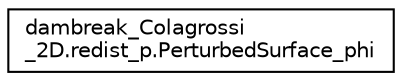 digraph "Graphical Class Hierarchy"
{
 // LATEX_PDF_SIZE
  edge [fontname="Helvetica",fontsize="10",labelfontname="Helvetica",labelfontsize="10"];
  node [fontname="Helvetica",fontsize="10",shape=record];
  rankdir="LR";
  Node0 [label="dambreak_Colagrossi\l_2D.redist_p.PerturbedSurface_phi",height=0.2,width=0.4,color="black", fillcolor="white", style="filled",URL="$classdambreak__Colagrossi__2D_1_1redist__p_1_1PerturbedSurface__phi.html",tooltip=" "];
}
